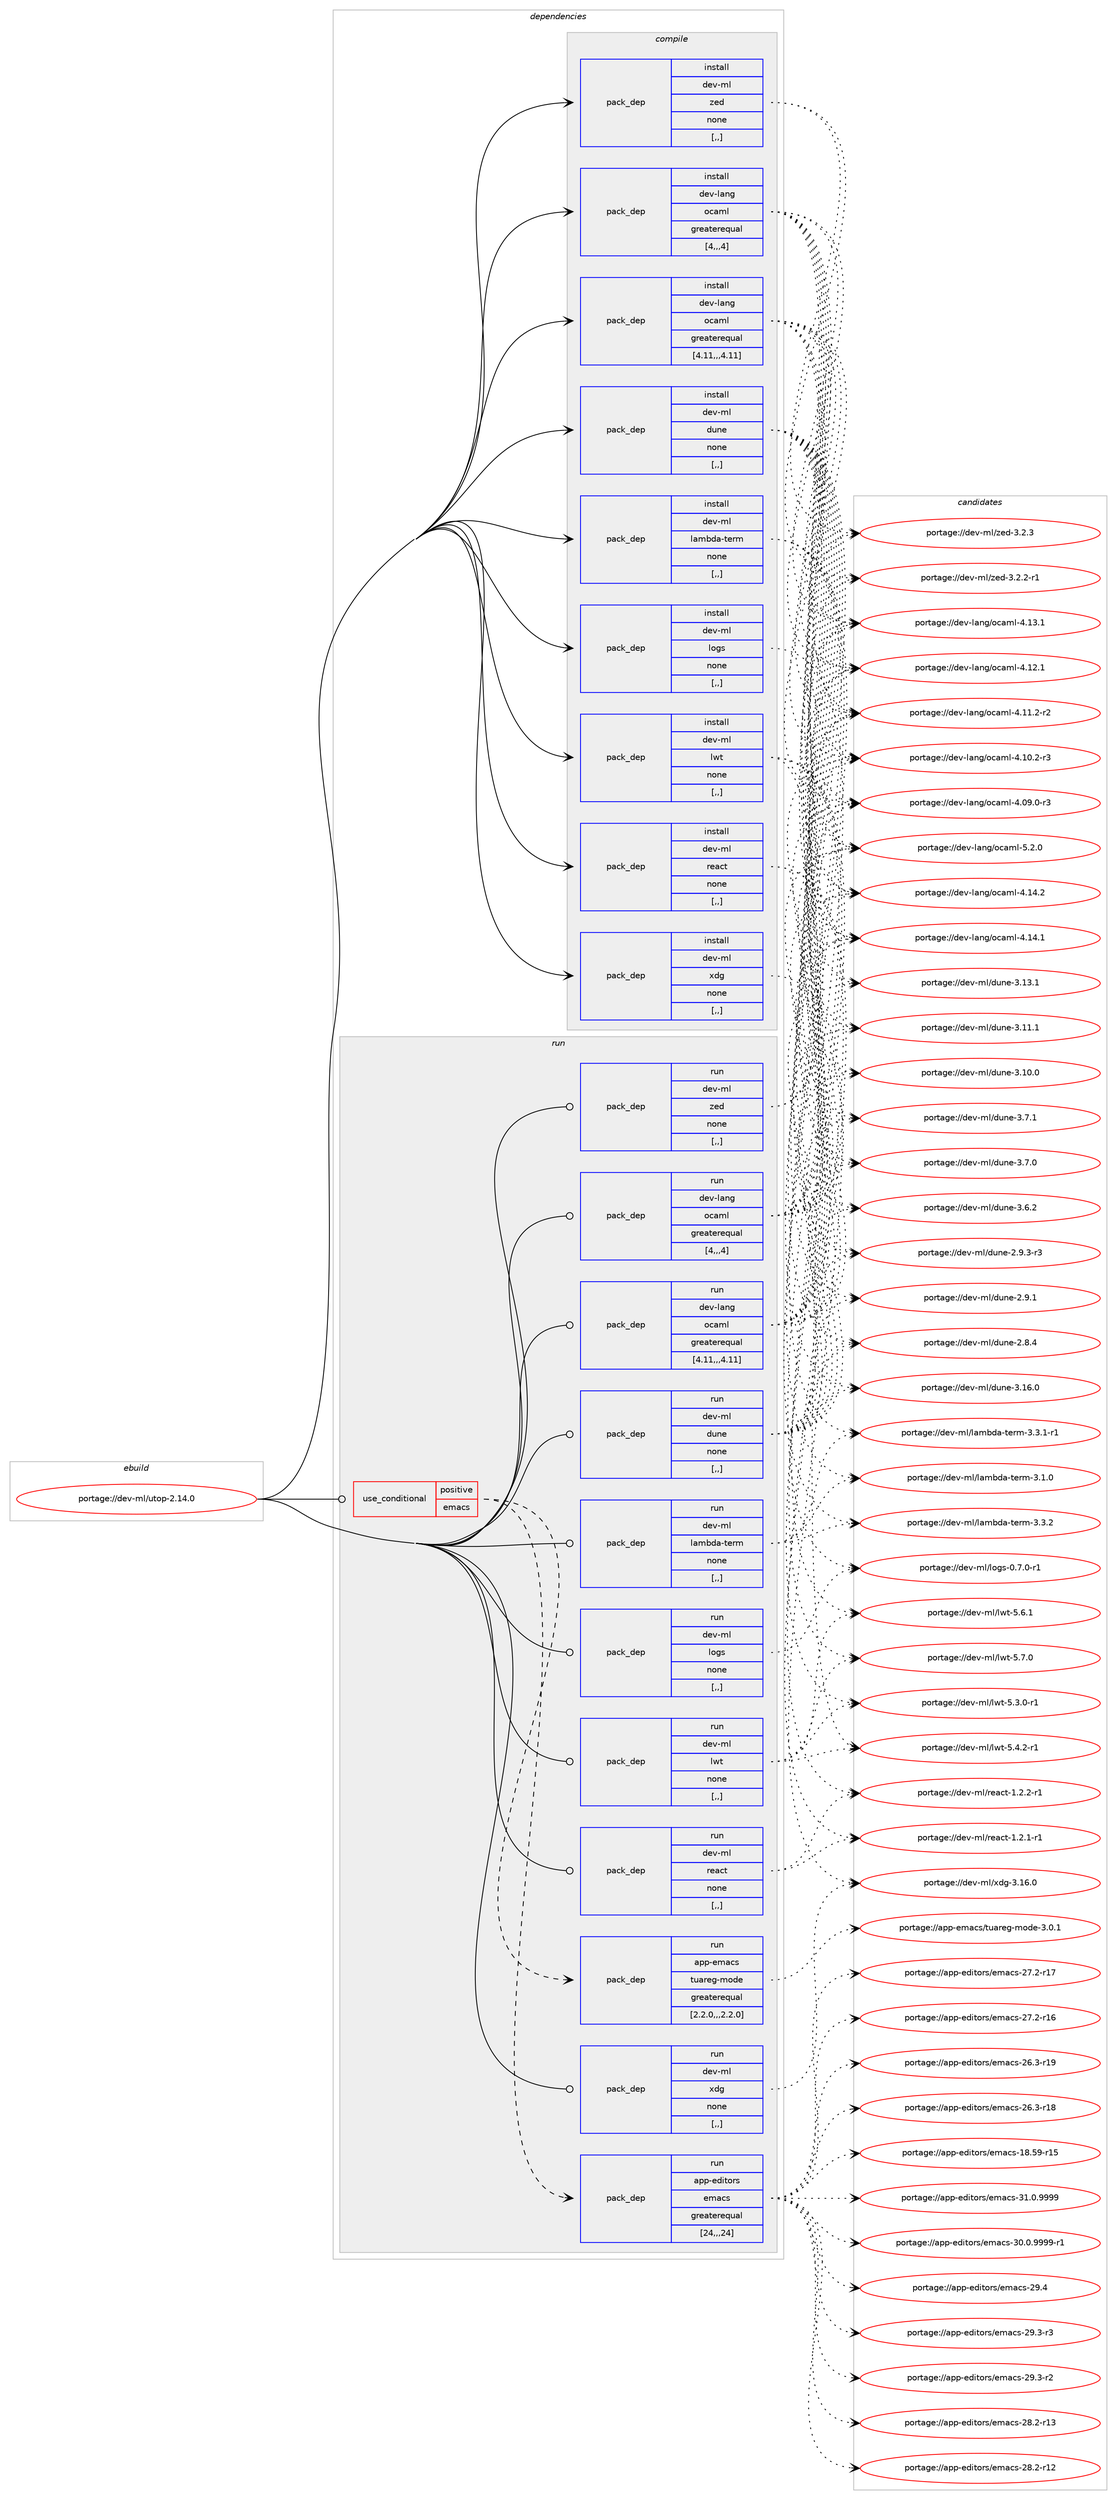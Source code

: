 digraph prolog {

# *************
# Graph options
# *************

newrank=true;
concentrate=true;
compound=true;
graph [rankdir=LR,fontname=Helvetica,fontsize=10,ranksep=1.5];#, ranksep=2.5, nodesep=0.2];
edge  [arrowhead=vee];
node  [fontname=Helvetica,fontsize=10];

# **********
# The ebuild
# **********

subgraph cluster_leftcol {
color=gray;
label=<<i>ebuild</i>>;
id [label="portage://dev-ml/utop-2.14.0", color=red, width=4, href="../dev-ml/utop-2.14.0.svg"];
}

# ****************
# The dependencies
# ****************

subgraph cluster_midcol {
color=gray;
label=<<i>dependencies</i>>;
subgraph cluster_compile {
fillcolor="#eeeeee";
style=filled;
label=<<i>compile</i>>;
subgraph pack94090 {
dependency125011 [label=<<TABLE BORDER="0" CELLBORDER="1" CELLSPACING="0" CELLPADDING="4" WIDTH="220"><TR><TD ROWSPAN="6" CELLPADDING="30">pack_dep</TD></TR><TR><TD WIDTH="110">install</TD></TR><TR><TD>dev-lang</TD></TR><TR><TD>ocaml</TD></TR><TR><TD>greaterequal</TD></TR><TR><TD>[4,,,4]</TD></TR></TABLE>>, shape=none, color=blue];
}
id:e -> dependency125011:w [weight=20,style="solid",arrowhead="vee"];
subgraph pack94091 {
dependency125012 [label=<<TABLE BORDER="0" CELLBORDER="1" CELLSPACING="0" CELLPADDING="4" WIDTH="220"><TR><TD ROWSPAN="6" CELLPADDING="30">pack_dep</TD></TR><TR><TD WIDTH="110">install</TD></TR><TR><TD>dev-lang</TD></TR><TR><TD>ocaml</TD></TR><TR><TD>greaterequal</TD></TR><TR><TD>[4.11,,,4.11]</TD></TR></TABLE>>, shape=none, color=blue];
}
id:e -> dependency125012:w [weight=20,style="solid",arrowhead="vee"];
subgraph pack94092 {
dependency125013 [label=<<TABLE BORDER="0" CELLBORDER="1" CELLSPACING="0" CELLPADDING="4" WIDTH="220"><TR><TD ROWSPAN="6" CELLPADDING="30">pack_dep</TD></TR><TR><TD WIDTH="110">install</TD></TR><TR><TD>dev-ml</TD></TR><TR><TD>dune</TD></TR><TR><TD>none</TD></TR><TR><TD>[,,]</TD></TR></TABLE>>, shape=none, color=blue];
}
id:e -> dependency125013:w [weight=20,style="solid",arrowhead="vee"];
subgraph pack94093 {
dependency125014 [label=<<TABLE BORDER="0" CELLBORDER="1" CELLSPACING="0" CELLPADDING="4" WIDTH="220"><TR><TD ROWSPAN="6" CELLPADDING="30">pack_dep</TD></TR><TR><TD WIDTH="110">install</TD></TR><TR><TD>dev-ml</TD></TR><TR><TD>lambda-term</TD></TR><TR><TD>none</TD></TR><TR><TD>[,,]</TD></TR></TABLE>>, shape=none, color=blue];
}
id:e -> dependency125014:w [weight=20,style="solid",arrowhead="vee"];
subgraph pack94094 {
dependency125015 [label=<<TABLE BORDER="0" CELLBORDER="1" CELLSPACING="0" CELLPADDING="4" WIDTH="220"><TR><TD ROWSPAN="6" CELLPADDING="30">pack_dep</TD></TR><TR><TD WIDTH="110">install</TD></TR><TR><TD>dev-ml</TD></TR><TR><TD>logs</TD></TR><TR><TD>none</TD></TR><TR><TD>[,,]</TD></TR></TABLE>>, shape=none, color=blue];
}
id:e -> dependency125015:w [weight=20,style="solid",arrowhead="vee"];
subgraph pack94095 {
dependency125016 [label=<<TABLE BORDER="0" CELLBORDER="1" CELLSPACING="0" CELLPADDING="4" WIDTH="220"><TR><TD ROWSPAN="6" CELLPADDING="30">pack_dep</TD></TR><TR><TD WIDTH="110">install</TD></TR><TR><TD>dev-ml</TD></TR><TR><TD>lwt</TD></TR><TR><TD>none</TD></TR><TR><TD>[,,]</TD></TR></TABLE>>, shape=none, color=blue];
}
id:e -> dependency125016:w [weight=20,style="solid",arrowhead="vee"];
subgraph pack94096 {
dependency125017 [label=<<TABLE BORDER="0" CELLBORDER="1" CELLSPACING="0" CELLPADDING="4" WIDTH="220"><TR><TD ROWSPAN="6" CELLPADDING="30">pack_dep</TD></TR><TR><TD WIDTH="110">install</TD></TR><TR><TD>dev-ml</TD></TR><TR><TD>react</TD></TR><TR><TD>none</TD></TR><TR><TD>[,,]</TD></TR></TABLE>>, shape=none, color=blue];
}
id:e -> dependency125017:w [weight=20,style="solid",arrowhead="vee"];
subgraph pack94097 {
dependency125018 [label=<<TABLE BORDER="0" CELLBORDER="1" CELLSPACING="0" CELLPADDING="4" WIDTH="220"><TR><TD ROWSPAN="6" CELLPADDING="30">pack_dep</TD></TR><TR><TD WIDTH="110">install</TD></TR><TR><TD>dev-ml</TD></TR><TR><TD>xdg</TD></TR><TR><TD>none</TD></TR><TR><TD>[,,]</TD></TR></TABLE>>, shape=none, color=blue];
}
id:e -> dependency125018:w [weight=20,style="solid",arrowhead="vee"];
subgraph pack94098 {
dependency125019 [label=<<TABLE BORDER="0" CELLBORDER="1" CELLSPACING="0" CELLPADDING="4" WIDTH="220"><TR><TD ROWSPAN="6" CELLPADDING="30">pack_dep</TD></TR><TR><TD WIDTH="110">install</TD></TR><TR><TD>dev-ml</TD></TR><TR><TD>zed</TD></TR><TR><TD>none</TD></TR><TR><TD>[,,]</TD></TR></TABLE>>, shape=none, color=blue];
}
id:e -> dependency125019:w [weight=20,style="solid",arrowhead="vee"];
}
subgraph cluster_compileandrun {
fillcolor="#eeeeee";
style=filled;
label=<<i>compile and run</i>>;
}
subgraph cluster_run {
fillcolor="#eeeeee";
style=filled;
label=<<i>run</i>>;
subgraph cond29721 {
dependency125020 [label=<<TABLE BORDER="0" CELLBORDER="1" CELLSPACING="0" CELLPADDING="4"><TR><TD ROWSPAN="3" CELLPADDING="10">use_conditional</TD></TR><TR><TD>positive</TD></TR><TR><TD>emacs</TD></TR></TABLE>>, shape=none, color=red];
subgraph pack94099 {
dependency125021 [label=<<TABLE BORDER="0" CELLBORDER="1" CELLSPACING="0" CELLPADDING="4" WIDTH="220"><TR><TD ROWSPAN="6" CELLPADDING="30">pack_dep</TD></TR><TR><TD WIDTH="110">run</TD></TR><TR><TD>app-editors</TD></TR><TR><TD>emacs</TD></TR><TR><TD>greaterequal</TD></TR><TR><TD>[24,,,24]</TD></TR></TABLE>>, shape=none, color=blue];
}
dependency125020:e -> dependency125021:w [weight=20,style="dashed",arrowhead="vee"];
subgraph pack94100 {
dependency125022 [label=<<TABLE BORDER="0" CELLBORDER="1" CELLSPACING="0" CELLPADDING="4" WIDTH="220"><TR><TD ROWSPAN="6" CELLPADDING="30">pack_dep</TD></TR><TR><TD WIDTH="110">run</TD></TR><TR><TD>app-emacs</TD></TR><TR><TD>tuareg-mode</TD></TR><TR><TD>greaterequal</TD></TR><TR><TD>[2.2.0,,,2.2.0]</TD></TR></TABLE>>, shape=none, color=blue];
}
dependency125020:e -> dependency125022:w [weight=20,style="dashed",arrowhead="vee"];
}
id:e -> dependency125020:w [weight=20,style="solid",arrowhead="odot"];
subgraph pack94101 {
dependency125023 [label=<<TABLE BORDER="0" CELLBORDER="1" CELLSPACING="0" CELLPADDING="4" WIDTH="220"><TR><TD ROWSPAN="6" CELLPADDING="30">pack_dep</TD></TR><TR><TD WIDTH="110">run</TD></TR><TR><TD>dev-lang</TD></TR><TR><TD>ocaml</TD></TR><TR><TD>greaterequal</TD></TR><TR><TD>[4,,,4]</TD></TR></TABLE>>, shape=none, color=blue];
}
id:e -> dependency125023:w [weight=20,style="solid",arrowhead="odot"];
subgraph pack94102 {
dependency125024 [label=<<TABLE BORDER="0" CELLBORDER="1" CELLSPACING="0" CELLPADDING="4" WIDTH="220"><TR><TD ROWSPAN="6" CELLPADDING="30">pack_dep</TD></TR><TR><TD WIDTH="110">run</TD></TR><TR><TD>dev-lang</TD></TR><TR><TD>ocaml</TD></TR><TR><TD>greaterequal</TD></TR><TR><TD>[4.11,,,4.11]</TD></TR></TABLE>>, shape=none, color=blue];
}
id:e -> dependency125024:w [weight=20,style="solid",arrowhead="odot"];
subgraph pack94103 {
dependency125025 [label=<<TABLE BORDER="0" CELLBORDER="1" CELLSPACING="0" CELLPADDING="4" WIDTH="220"><TR><TD ROWSPAN="6" CELLPADDING="30">pack_dep</TD></TR><TR><TD WIDTH="110">run</TD></TR><TR><TD>dev-ml</TD></TR><TR><TD>dune</TD></TR><TR><TD>none</TD></TR><TR><TD>[,,]</TD></TR></TABLE>>, shape=none, color=blue];
}
id:e -> dependency125025:w [weight=20,style="solid",arrowhead="odot"];
subgraph pack94104 {
dependency125026 [label=<<TABLE BORDER="0" CELLBORDER="1" CELLSPACING="0" CELLPADDING="4" WIDTH="220"><TR><TD ROWSPAN="6" CELLPADDING="30">pack_dep</TD></TR><TR><TD WIDTH="110">run</TD></TR><TR><TD>dev-ml</TD></TR><TR><TD>lambda-term</TD></TR><TR><TD>none</TD></TR><TR><TD>[,,]</TD></TR></TABLE>>, shape=none, color=blue];
}
id:e -> dependency125026:w [weight=20,style="solid",arrowhead="odot"];
subgraph pack94105 {
dependency125027 [label=<<TABLE BORDER="0" CELLBORDER="1" CELLSPACING="0" CELLPADDING="4" WIDTH="220"><TR><TD ROWSPAN="6" CELLPADDING="30">pack_dep</TD></TR><TR><TD WIDTH="110">run</TD></TR><TR><TD>dev-ml</TD></TR><TR><TD>logs</TD></TR><TR><TD>none</TD></TR><TR><TD>[,,]</TD></TR></TABLE>>, shape=none, color=blue];
}
id:e -> dependency125027:w [weight=20,style="solid",arrowhead="odot"];
subgraph pack94106 {
dependency125028 [label=<<TABLE BORDER="0" CELLBORDER="1" CELLSPACING="0" CELLPADDING="4" WIDTH="220"><TR><TD ROWSPAN="6" CELLPADDING="30">pack_dep</TD></TR><TR><TD WIDTH="110">run</TD></TR><TR><TD>dev-ml</TD></TR><TR><TD>lwt</TD></TR><TR><TD>none</TD></TR><TR><TD>[,,]</TD></TR></TABLE>>, shape=none, color=blue];
}
id:e -> dependency125028:w [weight=20,style="solid",arrowhead="odot"];
subgraph pack94107 {
dependency125029 [label=<<TABLE BORDER="0" CELLBORDER="1" CELLSPACING="0" CELLPADDING="4" WIDTH="220"><TR><TD ROWSPAN="6" CELLPADDING="30">pack_dep</TD></TR><TR><TD WIDTH="110">run</TD></TR><TR><TD>dev-ml</TD></TR><TR><TD>react</TD></TR><TR><TD>none</TD></TR><TR><TD>[,,]</TD></TR></TABLE>>, shape=none, color=blue];
}
id:e -> dependency125029:w [weight=20,style="solid",arrowhead="odot"];
subgraph pack94108 {
dependency125030 [label=<<TABLE BORDER="0" CELLBORDER="1" CELLSPACING="0" CELLPADDING="4" WIDTH="220"><TR><TD ROWSPAN="6" CELLPADDING="30">pack_dep</TD></TR><TR><TD WIDTH="110">run</TD></TR><TR><TD>dev-ml</TD></TR><TR><TD>xdg</TD></TR><TR><TD>none</TD></TR><TR><TD>[,,]</TD></TR></TABLE>>, shape=none, color=blue];
}
id:e -> dependency125030:w [weight=20,style="solid",arrowhead="odot"];
subgraph pack94109 {
dependency125031 [label=<<TABLE BORDER="0" CELLBORDER="1" CELLSPACING="0" CELLPADDING="4" WIDTH="220"><TR><TD ROWSPAN="6" CELLPADDING="30">pack_dep</TD></TR><TR><TD WIDTH="110">run</TD></TR><TR><TD>dev-ml</TD></TR><TR><TD>zed</TD></TR><TR><TD>none</TD></TR><TR><TD>[,,]</TD></TR></TABLE>>, shape=none, color=blue];
}
id:e -> dependency125031:w [weight=20,style="solid",arrowhead="odot"];
}
}

# **************
# The candidates
# **************

subgraph cluster_choices {
rank=same;
color=gray;
label=<<i>candidates</i>>;

subgraph choice94090 {
color=black;
nodesep=1;
choice1001011184510897110103471119997109108455346504648 [label="portage://dev-lang/ocaml-5.2.0", color=red, width=4,href="../dev-lang/ocaml-5.2.0.svg"];
choice100101118451089711010347111999710910845524649524650 [label="portage://dev-lang/ocaml-4.14.2", color=red, width=4,href="../dev-lang/ocaml-4.14.2.svg"];
choice100101118451089711010347111999710910845524649524649 [label="portage://dev-lang/ocaml-4.14.1", color=red, width=4,href="../dev-lang/ocaml-4.14.1.svg"];
choice100101118451089711010347111999710910845524649514649 [label="portage://dev-lang/ocaml-4.13.1", color=red, width=4,href="../dev-lang/ocaml-4.13.1.svg"];
choice100101118451089711010347111999710910845524649504649 [label="portage://dev-lang/ocaml-4.12.1", color=red, width=4,href="../dev-lang/ocaml-4.12.1.svg"];
choice1001011184510897110103471119997109108455246494946504511450 [label="portage://dev-lang/ocaml-4.11.2-r2", color=red, width=4,href="../dev-lang/ocaml-4.11.2-r2.svg"];
choice1001011184510897110103471119997109108455246494846504511451 [label="portage://dev-lang/ocaml-4.10.2-r3", color=red, width=4,href="../dev-lang/ocaml-4.10.2-r3.svg"];
choice1001011184510897110103471119997109108455246485746484511451 [label="portage://dev-lang/ocaml-4.09.0-r3", color=red, width=4,href="../dev-lang/ocaml-4.09.0-r3.svg"];
dependency125011:e -> choice1001011184510897110103471119997109108455346504648:w [style=dotted,weight="100"];
dependency125011:e -> choice100101118451089711010347111999710910845524649524650:w [style=dotted,weight="100"];
dependency125011:e -> choice100101118451089711010347111999710910845524649524649:w [style=dotted,weight="100"];
dependency125011:e -> choice100101118451089711010347111999710910845524649514649:w [style=dotted,weight="100"];
dependency125011:e -> choice100101118451089711010347111999710910845524649504649:w [style=dotted,weight="100"];
dependency125011:e -> choice1001011184510897110103471119997109108455246494946504511450:w [style=dotted,weight="100"];
dependency125011:e -> choice1001011184510897110103471119997109108455246494846504511451:w [style=dotted,weight="100"];
dependency125011:e -> choice1001011184510897110103471119997109108455246485746484511451:w [style=dotted,weight="100"];
}
subgraph choice94091 {
color=black;
nodesep=1;
choice1001011184510897110103471119997109108455346504648 [label="portage://dev-lang/ocaml-5.2.0", color=red, width=4,href="../dev-lang/ocaml-5.2.0.svg"];
choice100101118451089711010347111999710910845524649524650 [label="portage://dev-lang/ocaml-4.14.2", color=red, width=4,href="../dev-lang/ocaml-4.14.2.svg"];
choice100101118451089711010347111999710910845524649524649 [label="portage://dev-lang/ocaml-4.14.1", color=red, width=4,href="../dev-lang/ocaml-4.14.1.svg"];
choice100101118451089711010347111999710910845524649514649 [label="portage://dev-lang/ocaml-4.13.1", color=red, width=4,href="../dev-lang/ocaml-4.13.1.svg"];
choice100101118451089711010347111999710910845524649504649 [label="portage://dev-lang/ocaml-4.12.1", color=red, width=4,href="../dev-lang/ocaml-4.12.1.svg"];
choice1001011184510897110103471119997109108455246494946504511450 [label="portage://dev-lang/ocaml-4.11.2-r2", color=red, width=4,href="../dev-lang/ocaml-4.11.2-r2.svg"];
choice1001011184510897110103471119997109108455246494846504511451 [label="portage://dev-lang/ocaml-4.10.2-r3", color=red, width=4,href="../dev-lang/ocaml-4.10.2-r3.svg"];
choice1001011184510897110103471119997109108455246485746484511451 [label="portage://dev-lang/ocaml-4.09.0-r3", color=red, width=4,href="../dev-lang/ocaml-4.09.0-r3.svg"];
dependency125012:e -> choice1001011184510897110103471119997109108455346504648:w [style=dotted,weight="100"];
dependency125012:e -> choice100101118451089711010347111999710910845524649524650:w [style=dotted,weight="100"];
dependency125012:e -> choice100101118451089711010347111999710910845524649524649:w [style=dotted,weight="100"];
dependency125012:e -> choice100101118451089711010347111999710910845524649514649:w [style=dotted,weight="100"];
dependency125012:e -> choice100101118451089711010347111999710910845524649504649:w [style=dotted,weight="100"];
dependency125012:e -> choice1001011184510897110103471119997109108455246494946504511450:w [style=dotted,weight="100"];
dependency125012:e -> choice1001011184510897110103471119997109108455246494846504511451:w [style=dotted,weight="100"];
dependency125012:e -> choice1001011184510897110103471119997109108455246485746484511451:w [style=dotted,weight="100"];
}
subgraph choice94092 {
color=black;
nodesep=1;
choice100101118451091084710011711010145514649544648 [label="portage://dev-ml/dune-3.16.0", color=red, width=4,href="../dev-ml/dune-3.16.0.svg"];
choice100101118451091084710011711010145514649514649 [label="portage://dev-ml/dune-3.13.1", color=red, width=4,href="../dev-ml/dune-3.13.1.svg"];
choice100101118451091084710011711010145514649494649 [label="portage://dev-ml/dune-3.11.1", color=red, width=4,href="../dev-ml/dune-3.11.1.svg"];
choice100101118451091084710011711010145514649484648 [label="portage://dev-ml/dune-3.10.0", color=red, width=4,href="../dev-ml/dune-3.10.0.svg"];
choice1001011184510910847100117110101455146554649 [label="portage://dev-ml/dune-3.7.1", color=red, width=4,href="../dev-ml/dune-3.7.1.svg"];
choice1001011184510910847100117110101455146554648 [label="portage://dev-ml/dune-3.7.0", color=red, width=4,href="../dev-ml/dune-3.7.0.svg"];
choice1001011184510910847100117110101455146544650 [label="portage://dev-ml/dune-3.6.2", color=red, width=4,href="../dev-ml/dune-3.6.2.svg"];
choice10010111845109108471001171101014550465746514511451 [label="portage://dev-ml/dune-2.9.3-r3", color=red, width=4,href="../dev-ml/dune-2.9.3-r3.svg"];
choice1001011184510910847100117110101455046574649 [label="portage://dev-ml/dune-2.9.1", color=red, width=4,href="../dev-ml/dune-2.9.1.svg"];
choice1001011184510910847100117110101455046564652 [label="portage://dev-ml/dune-2.8.4", color=red, width=4,href="../dev-ml/dune-2.8.4.svg"];
dependency125013:e -> choice100101118451091084710011711010145514649544648:w [style=dotted,weight="100"];
dependency125013:e -> choice100101118451091084710011711010145514649514649:w [style=dotted,weight="100"];
dependency125013:e -> choice100101118451091084710011711010145514649494649:w [style=dotted,weight="100"];
dependency125013:e -> choice100101118451091084710011711010145514649484648:w [style=dotted,weight="100"];
dependency125013:e -> choice1001011184510910847100117110101455146554649:w [style=dotted,weight="100"];
dependency125013:e -> choice1001011184510910847100117110101455146554648:w [style=dotted,weight="100"];
dependency125013:e -> choice1001011184510910847100117110101455146544650:w [style=dotted,weight="100"];
dependency125013:e -> choice10010111845109108471001171101014550465746514511451:w [style=dotted,weight="100"];
dependency125013:e -> choice1001011184510910847100117110101455046574649:w [style=dotted,weight="100"];
dependency125013:e -> choice1001011184510910847100117110101455046564652:w [style=dotted,weight="100"];
}
subgraph choice94093 {
color=black;
nodesep=1;
choice100101118451091084710897109981009745116101114109455146514650 [label="portage://dev-ml/lambda-term-3.3.2", color=red, width=4,href="../dev-ml/lambda-term-3.3.2.svg"];
choice1001011184510910847108971099810097451161011141094551465146494511449 [label="portage://dev-ml/lambda-term-3.3.1-r1", color=red, width=4,href="../dev-ml/lambda-term-3.3.1-r1.svg"];
choice100101118451091084710897109981009745116101114109455146494648 [label="portage://dev-ml/lambda-term-3.1.0", color=red, width=4,href="../dev-ml/lambda-term-3.1.0.svg"];
dependency125014:e -> choice100101118451091084710897109981009745116101114109455146514650:w [style=dotted,weight="100"];
dependency125014:e -> choice1001011184510910847108971099810097451161011141094551465146494511449:w [style=dotted,weight="100"];
dependency125014:e -> choice100101118451091084710897109981009745116101114109455146494648:w [style=dotted,weight="100"];
}
subgraph choice94094 {
color=black;
nodesep=1;
choice10010111845109108471081111031154548465546484511449 [label="portage://dev-ml/logs-0.7.0-r1", color=red, width=4,href="../dev-ml/logs-0.7.0-r1.svg"];
dependency125015:e -> choice10010111845109108471081111031154548465546484511449:w [style=dotted,weight="100"];
}
subgraph choice94095 {
color=black;
nodesep=1;
choice1001011184510910847108119116455346554648 [label="portage://dev-ml/lwt-5.7.0", color=red, width=4,href="../dev-ml/lwt-5.7.0.svg"];
choice1001011184510910847108119116455346544649 [label="portage://dev-ml/lwt-5.6.1", color=red, width=4,href="../dev-ml/lwt-5.6.1.svg"];
choice10010111845109108471081191164553465246504511449 [label="portage://dev-ml/lwt-5.4.2-r1", color=red, width=4,href="../dev-ml/lwt-5.4.2-r1.svg"];
choice10010111845109108471081191164553465146484511449 [label="portage://dev-ml/lwt-5.3.0-r1", color=red, width=4,href="../dev-ml/lwt-5.3.0-r1.svg"];
dependency125016:e -> choice1001011184510910847108119116455346554648:w [style=dotted,weight="100"];
dependency125016:e -> choice1001011184510910847108119116455346544649:w [style=dotted,weight="100"];
dependency125016:e -> choice10010111845109108471081191164553465246504511449:w [style=dotted,weight="100"];
dependency125016:e -> choice10010111845109108471081191164553465146484511449:w [style=dotted,weight="100"];
}
subgraph choice94096 {
color=black;
nodesep=1;
choice100101118451091084711410197991164549465046504511449 [label="portage://dev-ml/react-1.2.2-r1", color=red, width=4,href="../dev-ml/react-1.2.2-r1.svg"];
choice100101118451091084711410197991164549465046494511449 [label="portage://dev-ml/react-1.2.1-r1", color=red, width=4,href="../dev-ml/react-1.2.1-r1.svg"];
dependency125017:e -> choice100101118451091084711410197991164549465046504511449:w [style=dotted,weight="100"];
dependency125017:e -> choice100101118451091084711410197991164549465046494511449:w [style=dotted,weight="100"];
}
subgraph choice94097 {
color=black;
nodesep=1;
choice100101118451091084712010010345514649544648 [label="portage://dev-ml/xdg-3.16.0", color=red, width=4,href="../dev-ml/xdg-3.16.0.svg"];
dependency125018:e -> choice100101118451091084712010010345514649544648:w [style=dotted,weight="100"];
}
subgraph choice94098 {
color=black;
nodesep=1;
choice1001011184510910847122101100455146504651 [label="portage://dev-ml/zed-3.2.3", color=red, width=4,href="../dev-ml/zed-3.2.3.svg"];
choice10010111845109108471221011004551465046504511449 [label="portage://dev-ml/zed-3.2.2-r1", color=red, width=4,href="../dev-ml/zed-3.2.2-r1.svg"];
dependency125019:e -> choice1001011184510910847122101100455146504651:w [style=dotted,weight="100"];
dependency125019:e -> choice10010111845109108471221011004551465046504511449:w [style=dotted,weight="100"];
}
subgraph choice94099 {
color=black;
nodesep=1;
choice971121124510110010511611111411547101109979911545514946484657575757 [label="portage://app-editors/emacs-31.0.9999", color=red, width=4,href="../app-editors/emacs-31.0.9999.svg"];
choice9711211245101100105116111114115471011099799115455148464846575757574511449 [label="portage://app-editors/emacs-30.0.9999-r1", color=red, width=4,href="../app-editors/emacs-30.0.9999-r1.svg"];
choice97112112451011001051161111141154710110997991154550574652 [label="portage://app-editors/emacs-29.4", color=red, width=4,href="../app-editors/emacs-29.4.svg"];
choice971121124510110010511611111411547101109979911545505746514511451 [label="portage://app-editors/emacs-29.3-r3", color=red, width=4,href="../app-editors/emacs-29.3-r3.svg"];
choice971121124510110010511611111411547101109979911545505746514511450 [label="portage://app-editors/emacs-29.3-r2", color=red, width=4,href="../app-editors/emacs-29.3-r2.svg"];
choice97112112451011001051161111141154710110997991154550564650451144951 [label="portage://app-editors/emacs-28.2-r13", color=red, width=4,href="../app-editors/emacs-28.2-r13.svg"];
choice97112112451011001051161111141154710110997991154550564650451144950 [label="portage://app-editors/emacs-28.2-r12", color=red, width=4,href="../app-editors/emacs-28.2-r12.svg"];
choice97112112451011001051161111141154710110997991154550554650451144955 [label="portage://app-editors/emacs-27.2-r17", color=red, width=4,href="../app-editors/emacs-27.2-r17.svg"];
choice97112112451011001051161111141154710110997991154550554650451144954 [label="portage://app-editors/emacs-27.2-r16", color=red, width=4,href="../app-editors/emacs-27.2-r16.svg"];
choice97112112451011001051161111141154710110997991154550544651451144957 [label="portage://app-editors/emacs-26.3-r19", color=red, width=4,href="../app-editors/emacs-26.3-r19.svg"];
choice97112112451011001051161111141154710110997991154550544651451144956 [label="portage://app-editors/emacs-26.3-r18", color=red, width=4,href="../app-editors/emacs-26.3-r18.svg"];
choice9711211245101100105116111114115471011099799115454956465357451144953 [label="portage://app-editors/emacs-18.59-r15", color=red, width=4,href="../app-editors/emacs-18.59-r15.svg"];
dependency125021:e -> choice971121124510110010511611111411547101109979911545514946484657575757:w [style=dotted,weight="100"];
dependency125021:e -> choice9711211245101100105116111114115471011099799115455148464846575757574511449:w [style=dotted,weight="100"];
dependency125021:e -> choice97112112451011001051161111141154710110997991154550574652:w [style=dotted,weight="100"];
dependency125021:e -> choice971121124510110010511611111411547101109979911545505746514511451:w [style=dotted,weight="100"];
dependency125021:e -> choice971121124510110010511611111411547101109979911545505746514511450:w [style=dotted,weight="100"];
dependency125021:e -> choice97112112451011001051161111141154710110997991154550564650451144951:w [style=dotted,weight="100"];
dependency125021:e -> choice97112112451011001051161111141154710110997991154550564650451144950:w [style=dotted,weight="100"];
dependency125021:e -> choice97112112451011001051161111141154710110997991154550554650451144955:w [style=dotted,weight="100"];
dependency125021:e -> choice97112112451011001051161111141154710110997991154550554650451144954:w [style=dotted,weight="100"];
dependency125021:e -> choice97112112451011001051161111141154710110997991154550544651451144957:w [style=dotted,weight="100"];
dependency125021:e -> choice97112112451011001051161111141154710110997991154550544651451144956:w [style=dotted,weight="100"];
dependency125021:e -> choice9711211245101100105116111114115471011099799115454956465357451144953:w [style=dotted,weight="100"];
}
subgraph choice94100 {
color=black;
nodesep=1;
choice97112112451011099799115471161179711410110345109111100101455146484649 [label="portage://app-emacs/tuareg-mode-3.0.1", color=red, width=4,href="../app-emacs/tuareg-mode-3.0.1.svg"];
dependency125022:e -> choice97112112451011099799115471161179711410110345109111100101455146484649:w [style=dotted,weight="100"];
}
subgraph choice94101 {
color=black;
nodesep=1;
choice1001011184510897110103471119997109108455346504648 [label="portage://dev-lang/ocaml-5.2.0", color=red, width=4,href="../dev-lang/ocaml-5.2.0.svg"];
choice100101118451089711010347111999710910845524649524650 [label="portage://dev-lang/ocaml-4.14.2", color=red, width=4,href="../dev-lang/ocaml-4.14.2.svg"];
choice100101118451089711010347111999710910845524649524649 [label="portage://dev-lang/ocaml-4.14.1", color=red, width=4,href="../dev-lang/ocaml-4.14.1.svg"];
choice100101118451089711010347111999710910845524649514649 [label="portage://dev-lang/ocaml-4.13.1", color=red, width=4,href="../dev-lang/ocaml-4.13.1.svg"];
choice100101118451089711010347111999710910845524649504649 [label="portage://dev-lang/ocaml-4.12.1", color=red, width=4,href="../dev-lang/ocaml-4.12.1.svg"];
choice1001011184510897110103471119997109108455246494946504511450 [label="portage://dev-lang/ocaml-4.11.2-r2", color=red, width=4,href="../dev-lang/ocaml-4.11.2-r2.svg"];
choice1001011184510897110103471119997109108455246494846504511451 [label="portage://dev-lang/ocaml-4.10.2-r3", color=red, width=4,href="../dev-lang/ocaml-4.10.2-r3.svg"];
choice1001011184510897110103471119997109108455246485746484511451 [label="portage://dev-lang/ocaml-4.09.0-r3", color=red, width=4,href="../dev-lang/ocaml-4.09.0-r3.svg"];
dependency125023:e -> choice1001011184510897110103471119997109108455346504648:w [style=dotted,weight="100"];
dependency125023:e -> choice100101118451089711010347111999710910845524649524650:w [style=dotted,weight="100"];
dependency125023:e -> choice100101118451089711010347111999710910845524649524649:w [style=dotted,weight="100"];
dependency125023:e -> choice100101118451089711010347111999710910845524649514649:w [style=dotted,weight="100"];
dependency125023:e -> choice100101118451089711010347111999710910845524649504649:w [style=dotted,weight="100"];
dependency125023:e -> choice1001011184510897110103471119997109108455246494946504511450:w [style=dotted,weight="100"];
dependency125023:e -> choice1001011184510897110103471119997109108455246494846504511451:w [style=dotted,weight="100"];
dependency125023:e -> choice1001011184510897110103471119997109108455246485746484511451:w [style=dotted,weight="100"];
}
subgraph choice94102 {
color=black;
nodesep=1;
choice1001011184510897110103471119997109108455346504648 [label="portage://dev-lang/ocaml-5.2.0", color=red, width=4,href="../dev-lang/ocaml-5.2.0.svg"];
choice100101118451089711010347111999710910845524649524650 [label="portage://dev-lang/ocaml-4.14.2", color=red, width=4,href="../dev-lang/ocaml-4.14.2.svg"];
choice100101118451089711010347111999710910845524649524649 [label="portage://dev-lang/ocaml-4.14.1", color=red, width=4,href="../dev-lang/ocaml-4.14.1.svg"];
choice100101118451089711010347111999710910845524649514649 [label="portage://dev-lang/ocaml-4.13.1", color=red, width=4,href="../dev-lang/ocaml-4.13.1.svg"];
choice100101118451089711010347111999710910845524649504649 [label="portage://dev-lang/ocaml-4.12.1", color=red, width=4,href="../dev-lang/ocaml-4.12.1.svg"];
choice1001011184510897110103471119997109108455246494946504511450 [label="portage://dev-lang/ocaml-4.11.2-r2", color=red, width=4,href="../dev-lang/ocaml-4.11.2-r2.svg"];
choice1001011184510897110103471119997109108455246494846504511451 [label="portage://dev-lang/ocaml-4.10.2-r3", color=red, width=4,href="../dev-lang/ocaml-4.10.2-r3.svg"];
choice1001011184510897110103471119997109108455246485746484511451 [label="portage://dev-lang/ocaml-4.09.0-r3", color=red, width=4,href="../dev-lang/ocaml-4.09.0-r3.svg"];
dependency125024:e -> choice1001011184510897110103471119997109108455346504648:w [style=dotted,weight="100"];
dependency125024:e -> choice100101118451089711010347111999710910845524649524650:w [style=dotted,weight="100"];
dependency125024:e -> choice100101118451089711010347111999710910845524649524649:w [style=dotted,weight="100"];
dependency125024:e -> choice100101118451089711010347111999710910845524649514649:w [style=dotted,weight="100"];
dependency125024:e -> choice100101118451089711010347111999710910845524649504649:w [style=dotted,weight="100"];
dependency125024:e -> choice1001011184510897110103471119997109108455246494946504511450:w [style=dotted,weight="100"];
dependency125024:e -> choice1001011184510897110103471119997109108455246494846504511451:w [style=dotted,weight="100"];
dependency125024:e -> choice1001011184510897110103471119997109108455246485746484511451:w [style=dotted,weight="100"];
}
subgraph choice94103 {
color=black;
nodesep=1;
choice100101118451091084710011711010145514649544648 [label="portage://dev-ml/dune-3.16.0", color=red, width=4,href="../dev-ml/dune-3.16.0.svg"];
choice100101118451091084710011711010145514649514649 [label="portage://dev-ml/dune-3.13.1", color=red, width=4,href="../dev-ml/dune-3.13.1.svg"];
choice100101118451091084710011711010145514649494649 [label="portage://dev-ml/dune-3.11.1", color=red, width=4,href="../dev-ml/dune-3.11.1.svg"];
choice100101118451091084710011711010145514649484648 [label="portage://dev-ml/dune-3.10.0", color=red, width=4,href="../dev-ml/dune-3.10.0.svg"];
choice1001011184510910847100117110101455146554649 [label="portage://dev-ml/dune-3.7.1", color=red, width=4,href="../dev-ml/dune-3.7.1.svg"];
choice1001011184510910847100117110101455146554648 [label="portage://dev-ml/dune-3.7.0", color=red, width=4,href="../dev-ml/dune-3.7.0.svg"];
choice1001011184510910847100117110101455146544650 [label="portage://dev-ml/dune-3.6.2", color=red, width=4,href="../dev-ml/dune-3.6.2.svg"];
choice10010111845109108471001171101014550465746514511451 [label="portage://dev-ml/dune-2.9.3-r3", color=red, width=4,href="../dev-ml/dune-2.9.3-r3.svg"];
choice1001011184510910847100117110101455046574649 [label="portage://dev-ml/dune-2.9.1", color=red, width=4,href="../dev-ml/dune-2.9.1.svg"];
choice1001011184510910847100117110101455046564652 [label="portage://dev-ml/dune-2.8.4", color=red, width=4,href="../dev-ml/dune-2.8.4.svg"];
dependency125025:e -> choice100101118451091084710011711010145514649544648:w [style=dotted,weight="100"];
dependency125025:e -> choice100101118451091084710011711010145514649514649:w [style=dotted,weight="100"];
dependency125025:e -> choice100101118451091084710011711010145514649494649:w [style=dotted,weight="100"];
dependency125025:e -> choice100101118451091084710011711010145514649484648:w [style=dotted,weight="100"];
dependency125025:e -> choice1001011184510910847100117110101455146554649:w [style=dotted,weight="100"];
dependency125025:e -> choice1001011184510910847100117110101455146554648:w [style=dotted,weight="100"];
dependency125025:e -> choice1001011184510910847100117110101455146544650:w [style=dotted,weight="100"];
dependency125025:e -> choice10010111845109108471001171101014550465746514511451:w [style=dotted,weight="100"];
dependency125025:e -> choice1001011184510910847100117110101455046574649:w [style=dotted,weight="100"];
dependency125025:e -> choice1001011184510910847100117110101455046564652:w [style=dotted,weight="100"];
}
subgraph choice94104 {
color=black;
nodesep=1;
choice100101118451091084710897109981009745116101114109455146514650 [label="portage://dev-ml/lambda-term-3.3.2", color=red, width=4,href="../dev-ml/lambda-term-3.3.2.svg"];
choice1001011184510910847108971099810097451161011141094551465146494511449 [label="portage://dev-ml/lambda-term-3.3.1-r1", color=red, width=4,href="../dev-ml/lambda-term-3.3.1-r1.svg"];
choice100101118451091084710897109981009745116101114109455146494648 [label="portage://dev-ml/lambda-term-3.1.0", color=red, width=4,href="../dev-ml/lambda-term-3.1.0.svg"];
dependency125026:e -> choice100101118451091084710897109981009745116101114109455146514650:w [style=dotted,weight="100"];
dependency125026:e -> choice1001011184510910847108971099810097451161011141094551465146494511449:w [style=dotted,weight="100"];
dependency125026:e -> choice100101118451091084710897109981009745116101114109455146494648:w [style=dotted,weight="100"];
}
subgraph choice94105 {
color=black;
nodesep=1;
choice10010111845109108471081111031154548465546484511449 [label="portage://dev-ml/logs-0.7.0-r1", color=red, width=4,href="../dev-ml/logs-0.7.0-r1.svg"];
dependency125027:e -> choice10010111845109108471081111031154548465546484511449:w [style=dotted,weight="100"];
}
subgraph choice94106 {
color=black;
nodesep=1;
choice1001011184510910847108119116455346554648 [label="portage://dev-ml/lwt-5.7.0", color=red, width=4,href="../dev-ml/lwt-5.7.0.svg"];
choice1001011184510910847108119116455346544649 [label="portage://dev-ml/lwt-5.6.1", color=red, width=4,href="../dev-ml/lwt-5.6.1.svg"];
choice10010111845109108471081191164553465246504511449 [label="portage://dev-ml/lwt-5.4.2-r1", color=red, width=4,href="../dev-ml/lwt-5.4.2-r1.svg"];
choice10010111845109108471081191164553465146484511449 [label="portage://dev-ml/lwt-5.3.0-r1", color=red, width=4,href="../dev-ml/lwt-5.3.0-r1.svg"];
dependency125028:e -> choice1001011184510910847108119116455346554648:w [style=dotted,weight="100"];
dependency125028:e -> choice1001011184510910847108119116455346544649:w [style=dotted,weight="100"];
dependency125028:e -> choice10010111845109108471081191164553465246504511449:w [style=dotted,weight="100"];
dependency125028:e -> choice10010111845109108471081191164553465146484511449:w [style=dotted,weight="100"];
}
subgraph choice94107 {
color=black;
nodesep=1;
choice100101118451091084711410197991164549465046504511449 [label="portage://dev-ml/react-1.2.2-r1", color=red, width=4,href="../dev-ml/react-1.2.2-r1.svg"];
choice100101118451091084711410197991164549465046494511449 [label="portage://dev-ml/react-1.2.1-r1", color=red, width=4,href="../dev-ml/react-1.2.1-r1.svg"];
dependency125029:e -> choice100101118451091084711410197991164549465046504511449:w [style=dotted,weight="100"];
dependency125029:e -> choice100101118451091084711410197991164549465046494511449:w [style=dotted,weight="100"];
}
subgraph choice94108 {
color=black;
nodesep=1;
choice100101118451091084712010010345514649544648 [label="portage://dev-ml/xdg-3.16.0", color=red, width=4,href="../dev-ml/xdg-3.16.0.svg"];
dependency125030:e -> choice100101118451091084712010010345514649544648:w [style=dotted,weight="100"];
}
subgraph choice94109 {
color=black;
nodesep=1;
choice1001011184510910847122101100455146504651 [label="portage://dev-ml/zed-3.2.3", color=red, width=4,href="../dev-ml/zed-3.2.3.svg"];
choice10010111845109108471221011004551465046504511449 [label="portage://dev-ml/zed-3.2.2-r1", color=red, width=4,href="../dev-ml/zed-3.2.2-r1.svg"];
dependency125031:e -> choice1001011184510910847122101100455146504651:w [style=dotted,weight="100"];
dependency125031:e -> choice10010111845109108471221011004551465046504511449:w [style=dotted,weight="100"];
}
}

}

